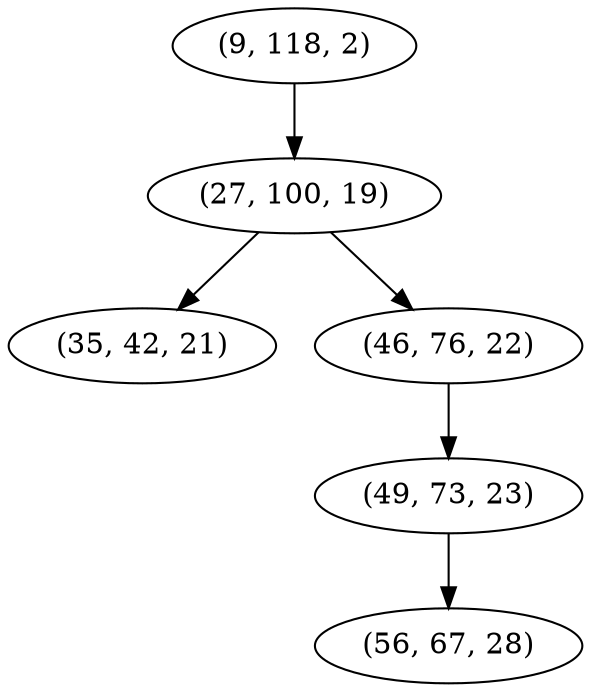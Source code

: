 digraph tree {
    "(9, 118, 2)";
    "(27, 100, 19)";
    "(35, 42, 21)";
    "(46, 76, 22)";
    "(49, 73, 23)";
    "(56, 67, 28)";
    "(9, 118, 2)" -> "(27, 100, 19)";
    "(27, 100, 19)" -> "(35, 42, 21)";
    "(27, 100, 19)" -> "(46, 76, 22)";
    "(46, 76, 22)" -> "(49, 73, 23)";
    "(49, 73, 23)" -> "(56, 67, 28)";
}
